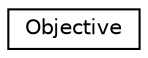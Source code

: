 digraph "Graphical Class Hierarchy"
{
 // LATEX_PDF_SIZE
  edge [fontname="Helvetica",fontsize="10",labelfontname="Helvetica",labelfontsize="10"];
  node [fontname="Helvetica",fontsize="10",shape=record];
  rankdir="LR";
  Node0 [label="Objective",height=0.2,width=0.4,color="black", fillcolor="white", style="filled",URL="$classoperations__research_1_1math__opt_1_1_objective.html",tooltip=" "];
}
